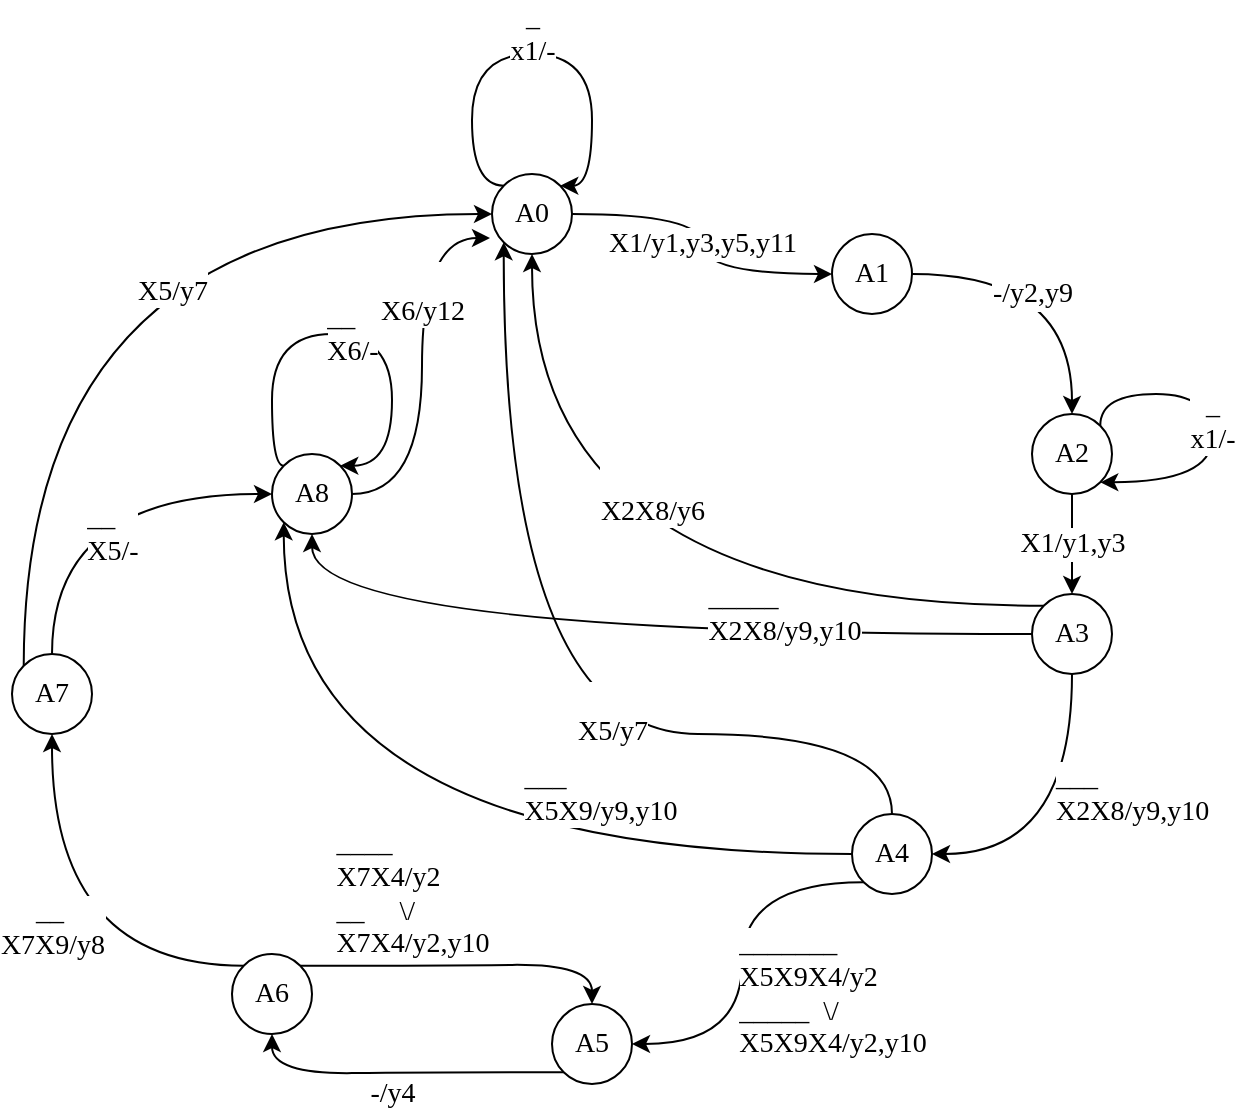 <mxfile version="14.5.1" type="device"><diagram id="bjVfkA-yeQJSemZRw9y1" name="Страница 1"><mxGraphModel dx="1086" dy="806" grid="1" gridSize="10" guides="1" tooltips="1" connect="1" arrows="1" fold="1" page="1" pageScale="1" pageWidth="827" pageHeight="1169" math="0" shadow="0"><root><mxCell id="0"/><mxCell id="1" parent="0"/><mxCell id="nFJmt6QoSonfAwvKiDsk-5" value="X1/y1,y3,y5,y11" style="edgeStyle=orthogonalEdgeStyle;curved=1;orthogonalLoop=1;jettySize=auto;html=1;exitX=1;exitY=0.5;exitDx=0;exitDy=0;entryX=0;entryY=0.5;entryDx=0;entryDy=0;fontFamily=Times New Roman;fontSize=14;" parent="1" source="nFJmt6QoSonfAwvKiDsk-1" target="nFJmt6QoSonfAwvKiDsk-2" edge="1"><mxGeometry relative="1" as="geometry"/></mxCell><mxCell id="nFJmt6QoSonfAwvKiDsk-1" value="A0" style="ellipse;whiteSpace=wrap;html=1;aspect=fixed;fontSize=14;fontFamily=Times New Roman;" parent="1" vertex="1"><mxGeometry x="290" y="150" width="40" height="40" as="geometry"/></mxCell><mxCell id="nFJmt6QoSonfAwvKiDsk-6" value="-/y2,y9" style="edgeStyle=orthogonalEdgeStyle;curved=1;orthogonalLoop=1;jettySize=auto;html=1;exitX=1;exitY=0.5;exitDx=0;exitDy=0;entryX=0.5;entryY=0;entryDx=0;entryDy=0;fontSize=14;fontFamily=Times New Roman;" parent="1" source="nFJmt6QoSonfAwvKiDsk-2" target="nFJmt6QoSonfAwvKiDsk-3" edge="1"><mxGeometry x="-0.2" y="-10" relative="1" as="geometry"><mxPoint as="offset"/></mxGeometry></mxCell><mxCell id="nFJmt6QoSonfAwvKiDsk-2" value="A1" style="ellipse;whiteSpace=wrap;html=1;aspect=fixed;fontSize=14;fontFamily=Times New Roman;" parent="1" vertex="1"><mxGeometry x="460" y="180" width="40" height="40" as="geometry"/></mxCell><mxCell id="nFJmt6QoSonfAwvKiDsk-9" value="X1/y1,y3" style="edgeStyle=orthogonalEdgeStyle;curved=1;orthogonalLoop=1;jettySize=auto;html=1;exitX=0.5;exitY=1;exitDx=0;exitDy=0;entryX=0.5;entryY=0;entryDx=0;entryDy=0;fontSize=14;fontFamily=Times New Roman;" parent="1" source="nFJmt6QoSonfAwvKiDsk-3" target="nFJmt6QoSonfAwvKiDsk-8" edge="1"><mxGeometry relative="1" as="geometry"/></mxCell><mxCell id="nFJmt6QoSonfAwvKiDsk-3" value="A2" style="ellipse;whiteSpace=wrap;html=1;aspect=fixed;fontSize=14;fontFamily=Times New Roman;" parent="1" vertex="1"><mxGeometry x="560" y="270" width="40" height="40" as="geometry"/></mxCell><mxCell id="nFJmt6QoSonfAwvKiDsk-4" value="&lt;span style=&quot;font-size: 14px;&quot;&gt;_&lt;/span&gt;&lt;br style=&quot;font-size: 14px;&quot;&gt;&lt;span style=&quot;font-size: 14px;&quot;&gt;x1/-&lt;/span&gt;" style="edgeStyle=orthogonalEdgeStyle;orthogonalLoop=1;jettySize=auto;html=1;exitX=0;exitY=0;exitDx=0;exitDy=0;entryX=1;entryY=0;entryDx=0;entryDy=0;curved=1;fontSize=14;fontFamily=Times New Roman;" parent="1" source="nFJmt6QoSonfAwvKiDsk-1" target="nFJmt6QoSonfAwvKiDsk-1" edge="1"><mxGeometry y="10" relative="1" as="geometry"><Array as="points"><mxPoint x="280" y="156"/><mxPoint x="280" y="90"/><mxPoint x="340" y="90"/><mxPoint x="340" y="156"/></Array><mxPoint as="offset"/></mxGeometry></mxCell><mxCell id="nFJmt6QoSonfAwvKiDsk-7" value="&lt;span style=&quot;font-size: 14px;&quot;&gt;_&lt;/span&gt;&lt;br style=&quot;font-size: 14px;&quot;&gt;&lt;span style=&quot;font-size: 14px;&quot;&gt;x1/-&lt;/span&gt;" style="edgeStyle=orthogonalEdgeStyle;curved=1;orthogonalLoop=1;jettySize=auto;html=1;exitX=1;exitY=0;exitDx=0;exitDy=0;entryX=1;entryY=1;entryDx=0;entryDy=0;fontSize=14;fontFamily=Times New Roman;" parent="1" source="nFJmt6QoSonfAwvKiDsk-3" target="nFJmt6QoSonfAwvKiDsk-3" edge="1"><mxGeometry relative="1" as="geometry"><Array as="points"><mxPoint x="594" y="260"/><mxPoint x="650" y="260"/><mxPoint x="650" y="304"/></Array></mxGeometry></mxCell><mxCell id="nFJmt6QoSonfAwvKiDsk-11" value="&lt;span style=&quot;font-size: 14px;&quot;&gt;___&lt;/span&gt;&lt;br style=&quot;font-size: 14px;&quot;&gt;&lt;span style=&quot;font-size: 14px;&quot;&gt;X2X8/y9,y10&lt;/span&gt;" style="edgeStyle=orthogonalEdgeStyle;curved=1;orthogonalLoop=1;jettySize=auto;html=1;exitX=0.5;exitY=1;exitDx=0;exitDy=0;entryX=1;entryY=0.5;entryDx=0;entryDy=0;align=left;fontSize=14;fontFamily=Times New Roman;" parent="1" source="nFJmt6QoSonfAwvKiDsk-8" target="nFJmt6QoSonfAwvKiDsk-10" edge="1"><mxGeometry x="-0.25" y="-10" relative="1" as="geometry"><mxPoint as="offset"/></mxGeometry></mxCell><mxCell id="nFJmt6QoSonfAwvKiDsk-13" value="&lt;div style=&quot;text-align: left; font-size: 14px;&quot;&gt;&lt;span style=&quot;font-size: 14px;&quot;&gt;_____&lt;/span&gt;&lt;/div&gt;&lt;span style=&quot;font-size: 14px;&quot;&gt;X2X8/y9,y10&lt;/span&gt;" style="edgeStyle=orthogonalEdgeStyle;curved=1;orthogonalLoop=1;jettySize=auto;html=1;exitX=0;exitY=0.5;exitDx=0;exitDy=0;entryX=0.5;entryY=1;entryDx=0;entryDy=0;fontSize=14;fontFamily=Times New Roman;" parent="1" source="nFJmt6QoSonfAwvKiDsk-8" target="nFJmt6QoSonfAwvKiDsk-12" edge="1"><mxGeometry x="-0.396" y="-10" relative="1" as="geometry"><mxPoint as="offset"/></mxGeometry></mxCell><mxCell id="nFJmt6QoSonfAwvKiDsk-14" value="&lt;div style=&quot;text-align: left; font-size: 14px;&quot;&gt;&lt;br style=&quot;font-size: 14px;&quot;&gt;&lt;/div&gt;&lt;span style=&quot;font-size: 14px;&quot;&gt;X2X8/y6&lt;/span&gt;" style="edgeStyle=orthogonalEdgeStyle;curved=1;orthogonalLoop=1;jettySize=auto;html=1;exitX=0;exitY=0;exitDx=0;exitDy=0;entryX=0.5;entryY=1;entryDx=0;entryDy=0;fontSize=14;fontFamily=Times New Roman;" parent="1" source="nFJmt6QoSonfAwvKiDsk-8" target="nFJmt6QoSonfAwvKiDsk-1" edge="1"><mxGeometry x="-0.093" y="-56" relative="1" as="geometry"><mxPoint as="offset"/></mxGeometry></mxCell><mxCell id="nFJmt6QoSonfAwvKiDsk-8" value="A3" style="ellipse;whiteSpace=wrap;html=1;aspect=fixed;fontSize=14;fontFamily=Times New Roman;" parent="1" vertex="1"><mxGeometry x="560" y="360" width="40" height="40" as="geometry"/></mxCell><mxCell id="nFJmt6QoSonfAwvKiDsk-15" value="&lt;br style=&quot;font-size: 14px;&quot;&gt;&lt;span style=&quot;font-size: 14px;&quot;&gt;X5/y7&lt;/span&gt;" style="edgeStyle=orthogonalEdgeStyle;curved=1;orthogonalLoop=1;jettySize=auto;html=1;exitX=0.5;exitY=0;exitDx=0;exitDy=0;entryX=0;entryY=1;entryDx=0;entryDy=0;fontSize=14;fontFamily=Times New Roman;" parent="1" source="nFJmt6QoSonfAwvKiDsk-10" target="nFJmt6QoSonfAwvKiDsk-1" edge="1"><mxGeometry x="-0.25" y="-10" relative="1" as="geometry"><Array as="points"><mxPoint x="490" y="430"/><mxPoint x="296" y="430"/></Array><mxPoint as="offset"/></mxGeometry></mxCell><mxCell id="nFJmt6QoSonfAwvKiDsk-16" value="&lt;div style=&quot;text-align: left; font-size: 14px;&quot;&gt;&lt;span style=&quot;font-size: 14px;&quot;&gt;___&lt;/span&gt;&lt;/div&gt;&lt;span style=&quot;font-size: 14px;&quot;&gt;X5X9/y9,y10&lt;/span&gt;" style="edgeStyle=orthogonalEdgeStyle;curved=1;orthogonalLoop=1;jettySize=auto;html=1;exitX=0;exitY=0.5;exitDx=0;exitDy=0;entryX=0;entryY=1;entryDx=0;entryDy=0;fontSize=14;fontFamily=Times New Roman;" parent="1" source="nFJmt6QoSonfAwvKiDsk-10" target="nFJmt6QoSonfAwvKiDsk-12" edge="1"><mxGeometry x="-0.439" y="-30" relative="1" as="geometry"><mxPoint as="offset"/></mxGeometry></mxCell><mxCell id="nFJmt6QoSonfAwvKiDsk-19" value="&lt;div style=&quot;text-align: left; font-size: 14px;&quot;&gt;&lt;span style=&quot;font-size: 14px;&quot;&gt;_______&lt;/span&gt;&lt;/div&gt;&lt;span style=&quot;font-size: 14px;&quot;&gt;&lt;div style=&quot;text-align: left; font-size: 14px;&quot;&gt;X5X9X4/y2&lt;/div&gt;&lt;div style=&quot;text-align: left; font-size: 14px;&quot;&gt;_____&amp;nbsp; \/&lt;/div&gt;&lt;/span&gt;&lt;span style=&quot;font-size: 14px;&quot;&gt;X5X9X4/y2,y10&lt;/span&gt;&lt;span style=&quot;font-size: 14px;&quot;&gt;&lt;br style=&quot;font-size: 14px;&quot;&gt;&lt;/span&gt;" style="edgeStyle=orthogonalEdgeStyle;curved=1;orthogonalLoop=1;jettySize=auto;html=1;exitX=0;exitY=1;exitDx=0;exitDy=0;entryX=1;entryY=0.5;entryDx=0;entryDy=0;fontSize=14;fontFamily=Times New Roman;" parent="1" source="nFJmt6QoSonfAwvKiDsk-10" target="nFJmt6QoSonfAwvKiDsk-17" edge="1"><mxGeometry x="0.187" y="45" relative="1" as="geometry"><mxPoint as="offset"/></mxGeometry></mxCell><mxCell id="nFJmt6QoSonfAwvKiDsk-10" value="A4" style="ellipse;whiteSpace=wrap;html=1;aspect=fixed;fontSize=14;fontFamily=Times New Roman;" parent="1" vertex="1"><mxGeometry x="470" y="470" width="40" height="40" as="geometry"/></mxCell><mxCell id="nFJmt6QoSonfAwvKiDsk-28" value="&lt;br style=&quot;font-size: 14px;&quot;&gt;&lt;span style=&quot;font-size: 14px;&quot;&gt;X6/y12&lt;/span&gt;" style="edgeStyle=orthogonalEdgeStyle;curved=1;orthogonalLoop=1;jettySize=auto;html=1;exitX=1;exitY=0.5;exitDx=0;exitDy=0;entryX=-0.025;entryY=0.8;entryDx=0;entryDy=0;entryPerimeter=0;fontSize=14;fontFamily=Times New Roman;" parent="1" source="nFJmt6QoSonfAwvKiDsk-12" target="nFJmt6QoSonfAwvKiDsk-1" edge="1"><mxGeometry x="0.371" relative="1" as="geometry"><mxPoint as="offset"/></mxGeometry></mxCell><mxCell id="nFJmt6QoSonfAwvKiDsk-12" value="A8" style="ellipse;whiteSpace=wrap;html=1;aspect=fixed;fontSize=14;fontFamily=Times New Roman;" parent="1" vertex="1"><mxGeometry x="180" y="290" width="40" height="40" as="geometry"/></mxCell><mxCell id="nFJmt6QoSonfAwvKiDsk-20" value="-/y4" style="edgeStyle=orthogonalEdgeStyle;curved=1;orthogonalLoop=1;jettySize=auto;html=1;exitX=0;exitY=1;exitDx=0;exitDy=0;entryX=0.5;entryY=1;entryDx=0;entryDy=0;fontSize=14;fontFamily=Times New Roman;" parent="1" source="nFJmt6QoSonfAwvKiDsk-17" target="nFJmt6QoSonfAwvKiDsk-18" edge="1"><mxGeometry x="0.041" y="10" relative="1" as="geometry"><mxPoint as="offset"/></mxGeometry></mxCell><mxCell id="nFJmt6QoSonfAwvKiDsk-17" value="A5" style="ellipse;whiteSpace=wrap;html=1;aspect=fixed;fontSize=14;fontFamily=Times New Roman;" parent="1" vertex="1"><mxGeometry x="320" y="565" width="40" height="40" as="geometry"/></mxCell><mxCell id="nFJmt6QoSonfAwvKiDsk-21" value="&lt;div style=&quot;text-align: left; font-size: 14px;&quot;&gt;&lt;div style=&quot;font-size: 14px;&quot;&gt;&lt;span style=&quot;font-size: 14px;&quot;&gt;____&lt;/span&gt;&lt;/div&gt;&lt;span style=&quot;text-align: center; font-size: 14px;&quot;&gt;&lt;div style=&quot;text-align: left; font-size: 14px;&quot;&gt;X7X4/y2&lt;/div&gt;&lt;div style=&quot;text-align: left; font-size: 14px;&quot;&gt;__&amp;nbsp; &amp;nbsp; &amp;nbsp;\/&lt;/div&gt;&lt;/span&gt;&lt;span style=&quot;font-size: 14px;&quot;&gt;X7X4&lt;/span&gt;&lt;span style=&quot;text-align: center; font-size: 14px;&quot;&gt;/y2,y10&lt;/span&gt;&lt;br style=&quot;font-size: 14px;&quot;&gt;&lt;/div&gt;" style="edgeStyle=orthogonalEdgeStyle;curved=1;orthogonalLoop=1;jettySize=auto;html=1;exitX=1;exitY=0;exitDx=0;exitDy=0;entryX=0.5;entryY=0;entryDx=0;entryDy=0;fontSize=14;fontFamily=Times New Roman;" parent="1" source="nFJmt6QoSonfAwvKiDsk-18" target="nFJmt6QoSonfAwvKiDsk-17" edge="1"><mxGeometry x="-0.331" y="36" relative="1" as="geometry"><mxPoint as="offset"/></mxGeometry></mxCell><mxCell id="nFJmt6QoSonfAwvKiDsk-24" value="&lt;div style=&quot;text-align: left; font-size: 14px;&quot;&gt;&lt;span style=&quot;font-size: 14px;&quot;&gt;&amp;nbsp; &amp;nbsp; &amp;nbsp;__&lt;/span&gt;&lt;/div&gt;&lt;span style=&quot;font-size: 14px;&quot;&gt;&lt;div style=&quot;text-align: left; font-size: 14px;&quot;&gt;X7X9/y8&lt;br style=&quot;font-size: 14px;&quot;&gt;&lt;br style=&quot;font-size: 14px;&quot;&gt;&lt;/div&gt;&lt;/span&gt;" style="edgeStyle=orthogonalEdgeStyle;curved=1;orthogonalLoop=1;jettySize=auto;html=1;exitX=0;exitY=0;exitDx=0;exitDy=0;entryX=0.5;entryY=1;entryDx=0;entryDy=0;fontSize=14;fontFamily=Times New Roman;" parent="1" source="nFJmt6QoSonfAwvKiDsk-18" target="nFJmt6QoSonfAwvKiDsk-23" edge="1"><mxGeometry relative="1" as="geometry"/></mxCell><mxCell id="nFJmt6QoSonfAwvKiDsk-18" value="A6" style="ellipse;whiteSpace=wrap;html=1;aspect=fixed;fontSize=14;fontFamily=Times New Roman;" parent="1" vertex="1"><mxGeometry x="160" y="540" width="40" height="40" as="geometry"/></mxCell><mxCell id="nFJmt6QoSonfAwvKiDsk-25" value="&lt;div style=&quot;text-align: left; font-size: 14px;&quot;&gt;__&lt;/div&gt;&lt;span style=&quot;font-size: 14px;&quot;&gt;X5/-&lt;/span&gt;" style="edgeStyle=orthogonalEdgeStyle;curved=1;orthogonalLoop=1;jettySize=auto;html=1;exitX=0.5;exitY=0;exitDx=0;exitDy=0;entryX=0;entryY=0.5;entryDx=0;entryDy=0;fontSize=14;fontFamily=Times New Roman;" parent="1" source="nFJmt6QoSonfAwvKiDsk-23" target="nFJmt6QoSonfAwvKiDsk-12" edge="1"><mxGeometry x="0.158" y="-20" relative="1" as="geometry"><mxPoint as="offset"/></mxGeometry></mxCell><mxCell id="nFJmt6QoSonfAwvKiDsk-26" value="&lt;div style=&quot;text-align: left; font-size: 14px;&quot;&gt;&lt;br style=&quot;font-size: 14px;&quot;&gt;&lt;/div&gt;&lt;span style=&quot;font-size: 14px;&quot;&gt;X5/y7&lt;/span&gt;" style="edgeStyle=orthogonalEdgeStyle;curved=1;orthogonalLoop=1;jettySize=auto;html=1;exitX=0;exitY=0;exitDx=0;exitDy=0;entryX=0;entryY=0.5;entryDx=0;entryDy=0;fontSize=14;fontFamily=Times New Roman;" parent="1" source="nFJmt6QoSonfAwvKiDsk-23" target="nFJmt6QoSonfAwvKiDsk-1" edge="1"><mxGeometry x="0.304" y="-30" relative="1" as="geometry"><Array as="points"><mxPoint x="56" y="170"/></Array><mxPoint as="offset"/></mxGeometry></mxCell><mxCell id="nFJmt6QoSonfAwvKiDsk-23" value="A7" style="ellipse;whiteSpace=wrap;html=1;aspect=fixed;fontSize=14;fontFamily=Times New Roman;" parent="1" vertex="1"><mxGeometry x="50" y="390" width="40" height="40" as="geometry"/></mxCell><mxCell id="nFJmt6QoSonfAwvKiDsk-27" value="&lt;div style=&quot;text-align: left; font-size: 14px;&quot;&gt;__&lt;/div&gt;&lt;span style=&quot;font-size: 14px;&quot;&gt;X6/-&lt;/span&gt;" style="edgeStyle=orthogonalEdgeStyle;curved=1;orthogonalLoop=1;jettySize=auto;html=1;exitX=0;exitY=0;exitDx=0;exitDy=0;entryX=1;entryY=0;entryDx=0;entryDy=0;fontSize=14;fontFamily=Times New Roman;" parent="1" source="nFJmt6QoSonfAwvKiDsk-12" target="nFJmt6QoSonfAwvKiDsk-12" edge="1"><mxGeometry relative="1" as="geometry"><Array as="points"><mxPoint x="180" y="296"/><mxPoint x="180" y="230"/><mxPoint x="240" y="230"/><mxPoint x="240" y="296"/></Array></mxGeometry></mxCell></root></mxGraphModel></diagram></mxfile>